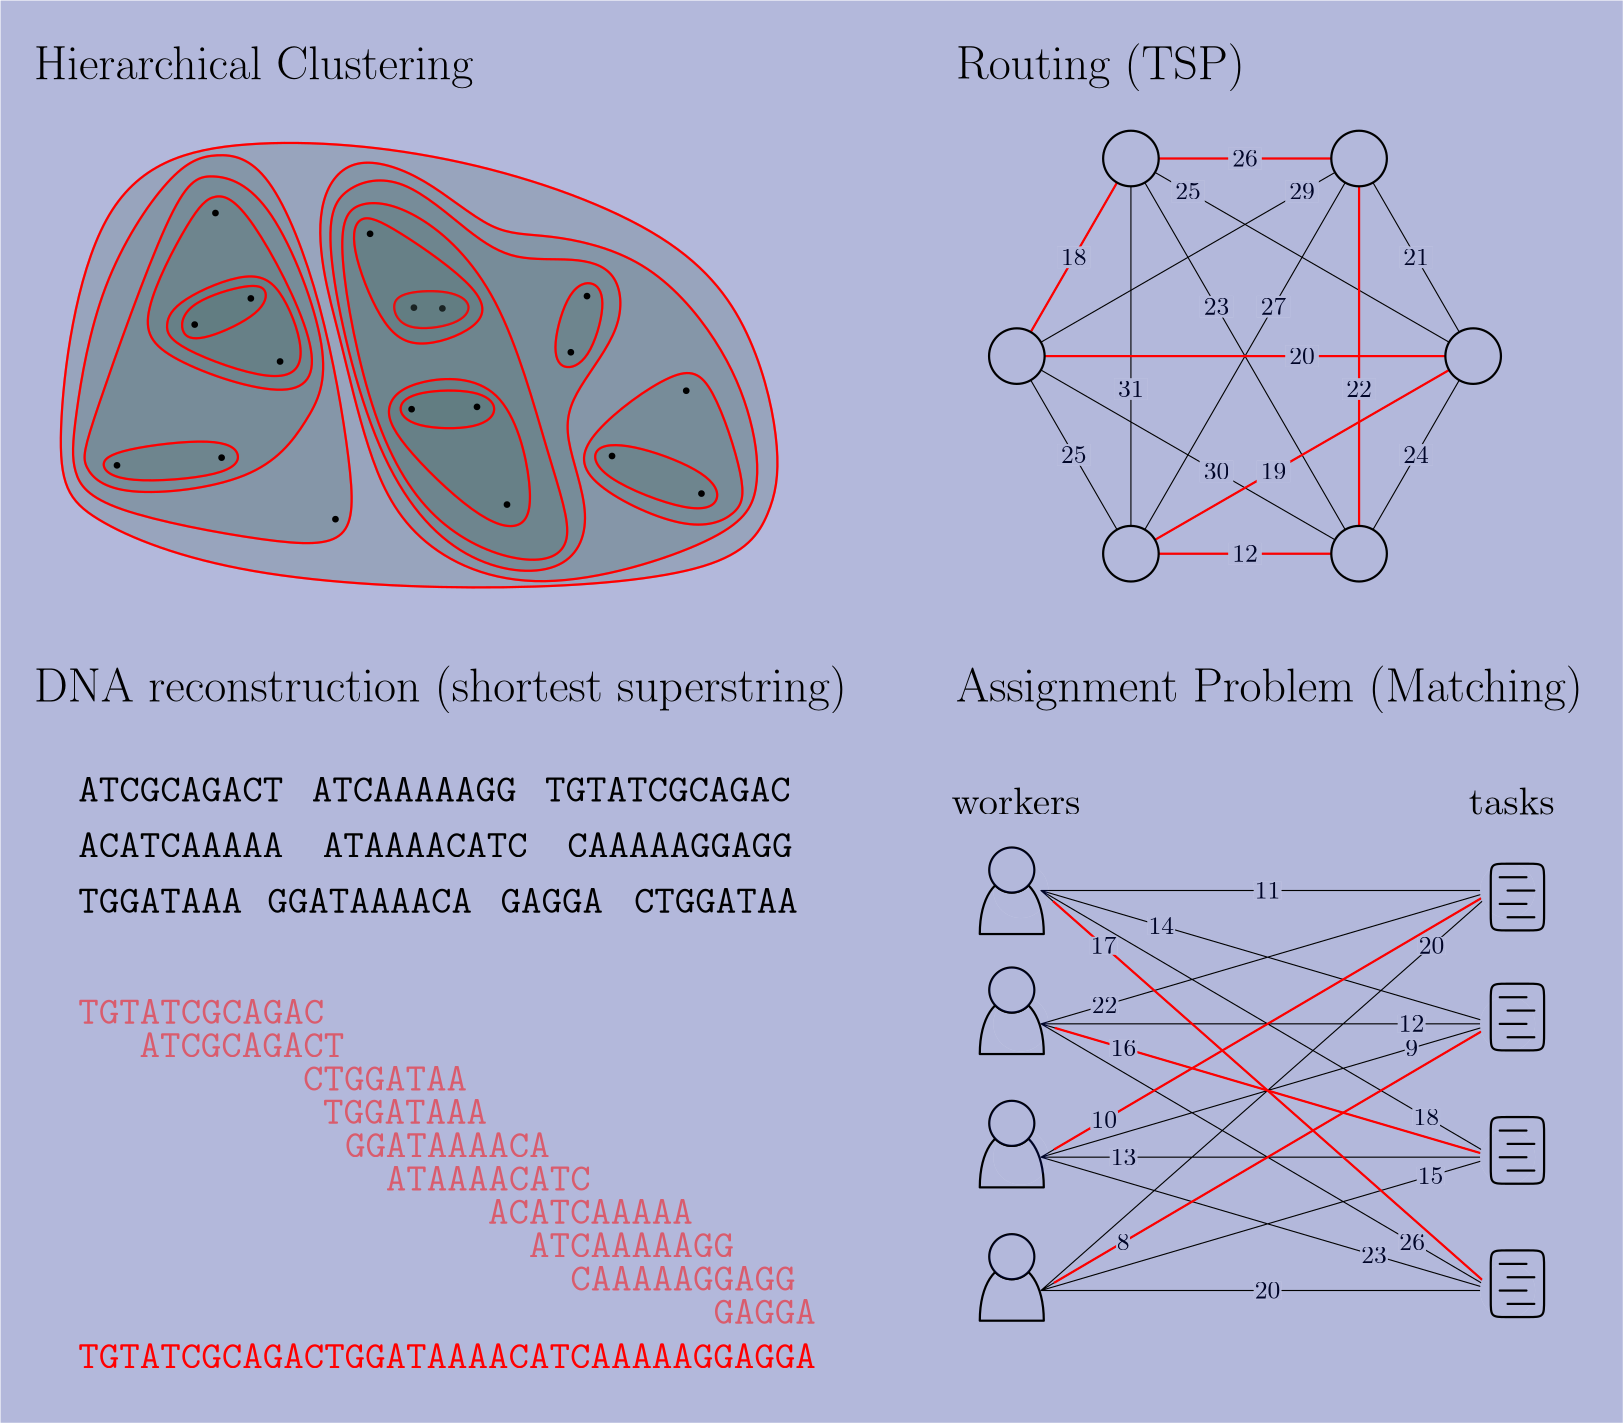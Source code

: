 <?xml version="1.0"?>
<!DOCTYPE ipe SYSTEM "ipe.dtd">
<ipe version="70212" creator="Ipe 7.2.13">
<info created="D:20200314175540" modified="D:20200403234347"/>
<ipestyle name="basic">
<symbol name="arrow/arc(spx)">
<path stroke="sym-stroke" fill="sym-stroke" pen="sym-pen">
0 0 m
-1 0.333 l
-1 -0.333 l
h
</path>
</symbol>
<symbol name="arrow/farc(spx)">
<path stroke="sym-stroke" fill="white" pen="sym-pen">
0 0 m
-1 0.333 l
-1 -0.333 l
h
</path>
</symbol>
<symbol name="arrow/ptarc(spx)">
<path stroke="sym-stroke" fill="sym-stroke" pen="sym-pen">
0 0 m
-1 0.333 l
-0.8 0 l
-1 -0.333 l
h
</path>
</symbol>
<symbol name="arrow/fptarc(spx)">
<path stroke="sym-stroke" fill="white" pen="sym-pen">
0 0 m
-1 0.333 l
-0.8 0 l
-1 -0.333 l
h
</path>
</symbol>
<symbol name="mark/circle(sx)" transformations="translations">
<path fill="sym-stroke">
0.6 0 0 0.6 0 0 e
0.4 0 0 0.4 0 0 e
</path>
</symbol>
<symbol name="mark/disk(sx)" transformations="translations">
<path fill="sym-stroke">
0.6 0 0 0.6 0 0 e
</path>
</symbol>
<symbol name="mark/fdisk(sfx)" transformations="translations">
<group>
<path fill="sym-fill">
0.5 0 0 0.5 0 0 e
</path>
<path fill="sym-stroke" fillrule="eofill">
0.6 0 0 0.6 0 0 e
0.4 0 0 0.4 0 0 e
</path>
</group>
</symbol>
<symbol name="mark/box(sx)" transformations="translations">
<path fill="sym-stroke" fillrule="eofill">
-0.6 -0.6 m
0.6 -0.6 l
0.6 0.6 l
-0.6 0.6 l
h
-0.4 -0.4 m
0.4 -0.4 l
0.4 0.4 l
-0.4 0.4 l
h
</path>
</symbol>
<symbol name="mark/square(sx)" transformations="translations">
<path fill="sym-stroke">
-0.6 -0.6 m
0.6 -0.6 l
0.6 0.6 l
-0.6 0.6 l
h
</path>
</symbol>
<symbol name="mark/fsquare(sfx)" transformations="translations">
<group>
<path fill="sym-fill">
-0.5 -0.5 m
0.5 -0.5 l
0.5 0.5 l
-0.5 0.5 l
h
</path>
<path fill="sym-stroke" fillrule="eofill">
-0.6 -0.6 m
0.6 -0.6 l
0.6 0.6 l
-0.6 0.6 l
h
-0.4 -0.4 m
0.4 -0.4 l
0.4 0.4 l
-0.4 0.4 l
h
</path>
</group>
</symbol>
<symbol name="mark/cross(sx)" transformations="translations">
<group>
<path fill="sym-stroke">
-0.43 -0.57 m
0.57 0.43 l
0.43 0.57 l
-0.57 -0.43 l
h
</path>
<path fill="sym-stroke">
-0.43 0.57 m
0.57 -0.43 l
0.43 -0.57 l
-0.57 0.43 l
h
</path>
</group>
</symbol>
<symbol name="arrow/fnormal(spx)">
<path stroke="sym-stroke" fill="white" pen="sym-pen">
0 0 m
-1 0.333 l
-1 -0.333 l
h
</path>
</symbol>
<symbol name="arrow/pointed(spx)">
<path stroke="sym-stroke" fill="sym-stroke" pen="sym-pen">
0 0 m
-1 0.333 l
-0.8 0 l
-1 -0.333 l
h
</path>
</symbol>
<symbol name="arrow/fpointed(spx)">
<path stroke="sym-stroke" fill="white" pen="sym-pen">
0 0 m
-1 0.333 l
-0.8 0 l
-1 -0.333 l
h
</path>
</symbol>
<symbol name="arrow/linear(spx)">
<path stroke="sym-stroke" pen="sym-pen">
-1 0.333 m
0 0 l
-1 -0.333 l
</path>
</symbol>
<symbol name="arrow/fdouble(spx)">
<path stroke="sym-stroke" fill="white" pen="sym-pen">
0 0 m
-1 0.333 l
-1 -0.333 l
h
-1 0 m
-2 0.333 l
-2 -0.333 l
h
</path>
</symbol>
<symbol name="arrow/double(spx)">
<path stroke="sym-stroke" fill="sym-stroke" pen="sym-pen">
0 0 m
-1 0.333 l
-1 -0.333 l
h
-1 0 m
-2 0.333 l
-2 -0.333 l
h
</path>
</symbol>
<pen name="heavier" value="0.8"/>
<pen name="fat" value="1.2"/>
<pen name="ultrafat" value="2"/>
<symbolsize name="large" value="5"/>
<symbolsize name="small" value="2"/>
<symbolsize name="tiny" value="1.1"/>
<arrowsize name="large" value="10"/>
<arrowsize name="small" value="5"/>
<arrowsize name="tiny" value="3"/>
<color name="red" value="1 0 0"/>
<color name="green" value="0 1 0"/>
<color name="blue" value="0 0 1"/>
<color name="yellow" value="1 1 0"/>
<color name="orange" value="1 0.647 0"/>
<color name="gold" value="1 0.843 0"/>
<color name="purple" value="0.627 0.125 0.941"/>
<color name="gray" value="0.745"/>
<color name="brown" value="0.647 0.165 0.165"/>
<color name="navy" value="0 0 0.502"/>
<color name="pink" value="1 0.753 0.796"/>
<color name="seagreen" value="0.18 0.545 0.341"/>
<color name="turquoise" value="0.251 0.878 0.816"/>
<color name="violet" value="0.933 0.51 0.933"/>
<color name="darkblue" value="0 0 0.545"/>
<color name="darkcyan" value="0 0.545 0.545"/>
<color name="darkgray" value="0.663"/>
<color name="darkgreen" value="0 0.392 0"/>
<color name="darkmagenta" value="0.545 0 0.545"/>
<color name="darkorange" value="1 0.549 0"/>
<color name="darkred" value="0.545 0 0"/>
<color name="lightblue" value="0.678 0.847 0.902"/>
<color name="lightcyan" value="0.878 1 1"/>
<color name="lightgray" value="0.827"/>
<color name="lightgreen" value="0.565 0.933 0.565"/>
<color name="lightyellow" value="1 1 0.878"/>
<dashstyle name="dashed" value="[4] 0"/>
<dashstyle name="dotted" value="[1 3] 0"/>
<dashstyle name="dash dotted" value="[4 2 1 2] 0"/>
<dashstyle name="dash dot dotted" value="[4 2 1 2 1 2] 0"/>
<textsize name="large" value="\large"/>
<textsize name="Large" value="\Large"/>
<textsize name="LARGE" value="\LARGE"/>
<textsize name="huge" value="\huge"/>
<textsize name="Huge" value="\Huge"/>
<textsize name="small" value="\small"/>
<textsize name="footnote" value="\footnotesize"/>
<textsize name="tiny" value="\tiny"/>
<textstyle name="center" begin="\begin{center}" end="\end{center}"/>
<textstyle name="itemize" begin="\begin{itemize}" end="\end{itemize}"/>
<textstyle name="item" begin="\begin{itemize}\item{}" end="\end{itemize}"/>
<gridsize name="4 pts" value="4"/>
<gridsize name="8 pts (~3 mm)" value="8"/>
<gridsize name="16 pts (~6 mm)" value="16"/>
<gridsize name="32 pts (~12 mm)" value="32"/>
<gridsize name="10 pts (~3.5 mm)" value="10"/>
<gridsize name="20 pts (~7 mm)" value="20"/>
<gridsize name="14 pts (~5 mm)" value="14"/>
<gridsize name="28 pts (~10 mm)" value="28"/>
<gridsize name="56 pts (~20 mm)" value="56"/>
<anglesize name="90 deg" value="90"/>
<anglesize name="60 deg" value="60"/>
<anglesize name="45 deg" value="45"/>
<anglesize name="30 deg" value="30"/>
<anglesize name="22.5 deg" value="22.5"/>
<opacity name="10%" value="0.1"/>
<opacity name="30%" value="0.3"/>
<opacity name="50%" value="0.5"/>
<opacity name="75%" value="0.75"/>
<tiling name="falling" angle="-60" step="4" width="1"/>
<tiling name="rising" angle="30" step="4" width="1"/>
</ipestyle>
<page>
<layer name="alpha"/>
<layer name="icons"/>
<layer name="tsp_label_bg"/>
<layer name="tsp_labels"/>
<layer name="m_edgs"/>
<layer name="m_labls"/>
<layer name="m_lb_hid_bot"/>
<layer name="bg"/>
<layer name="descriptions"/>
<layer name="m_hid_top"/>
<layer name="m_hid_bot"/>
<layer name="m_icns"/>
<layer name="tsp_label_hide_top"/>
<layer name="m_lbl_hid_top"/>
<view layers="alpha tsp_label_bg tsp_labels m_edgs m_labls m_lb_hid_bot bg m_hid_top m_hid_bot m_icns tsp_label_hide_top m_lbl_hid_top" active="m_hid_top"/>
<path layer="bg" fill="0.008 0.075 0.529" opacity="30%" stroke-opacity="opaque">
0 736 m
0 224 l
584 224 l
584 736 l
h
</path>
<path layer="m_hid_bot" matrix="1.2 0 0 1.2 64.7634 -275.585" fill="white">
8.26666 0 0 8.26666 252.118 576 e
</path>
<path matrix="1.2 0 0 1.2 64.7634 -323.585" fill="white">
8.26666 0 0 8.26666 252.118 576 e
</path>
<path matrix="1.2 0 0 1.2 64.7634 -371.585" fill="white">
8.26666 0 0 8.26666 252.118 576 e
</path>
<path layer="m_edgs" matrix="1.2 0 0 1.2 -67.063 -64.3852" stroke="black">
368 400 m
504 400 l
368 360 l
504 360 l
368 320 l
504 320 l
368 280 l
504 280 l
368 320 l
504 400 l
368 280 l
504 360 l
368 400 l
504 320 l
368 360 l
504 280 l
368 400 l
</path>
<text layer="descriptions" matrix="1 0 0 1 136 -32" transformations="translations" pos="80 784" stroke="black" type="label" width="183.829" height="17.215" depth="4.82" valign="baseline" size="Huge">Greedy algorithms</text>
<text layer="alpha" matrix="1 0 0 1 -68 24" transformations="translations" pos="80 688" stroke="black" type="label" width="158.291" height="11.954" depth="3.35" valign="center" size="LARGE">Hierarchical Clustering</text>
<text matrix="1 0 0 1 56 24" transformations="translations" pos="288 688" stroke="black" type="label" width="103.981" height="12.896" depth="4.29" valign="center" size="LARGE">Routing (TSP)</text>
<text matrix="1 0 0 1 -104 -200" transformations="translations" pos="448 688" stroke="black" type="label" width="225.754" height="12.896" depth="4.29" valign="center" size="LARGE">Assignment Problem (Matching)</text>
<text matrix="1 0 0 1 -84 -24" transformations="translations" pos="96 512" stroke="black" type="label" width="292.886" height="12.896" depth="4.29" valign="center" size="LARGE">DNA reconstruction (shortest superstring)</text>
<text layer="descriptions" matrix="1 0 0 1 -36 32" transformations="translations" pos="48 656" stroke="black" type="label" width="206.771" height="9.962" depth="2.79" valign="center" size="Large">$\bullet$~Merge the two \textbf{closest} clusters
</text>
<text matrix="1 0 0 1 88 32" transformations="translations" pos="256 656" stroke="black" type="label" width="151.318" height="9.962" depth="2.79" valign="center" size="Large">$\bullet$~Use the \textbf{shortest} edge</text>
<text matrix="1 0 0 1 -104 -216" transformations="translations" pos="448 656" stroke="black" type="label" width="168.942" height="9.962" depth="2.79" valign="center" size="Large">$\bullet$~Match the \textbf{cheapest} pair</text>
<text matrix="1 0 0 1 -68 -40" transformations="translations" pos="80 480" stroke="black" type="label" width="288.114" height="9.962" depth="2.79" valign="center" size="Large">$\bullet$~Combine the two \textbf{most-overlapping} strings</text>
<path layer="alpha" matrix="0.72 0 0 0.72 18.8795 505.317" stroke="red" fill="0.341 0.459 0.459" pen="heavier" opacity="30%">
-1.38633 86.8764
11.98 62.0002
89.9503 31.1834
230.668 24.1289
340.198 34.5249
359.505 63.4853
364.811 92.5241
352.461 151.674
316.064 203.832
205.315 244.576
90.2159 253.859
17.8149 230.839 u
</path>
<path matrix="0.72 0 0 0.72 18.8795 505.317" stroke="red" fill="0.341 0.459 0.459" pen="heavier" opacity="30%">
150.099 83.1635
150.47 47.8913
113.341 48.2626
21.5084 65.7521
9.08239 84.3911
9.96999 106.285
22.1001 179.953
59.876 237.619
81.0394 245.045
107.772 240.218
135.247 170.787 u
</path>
<path matrix="0.72 0 0 0.72 18.8795 505.317" stroke="red" fill="0.341 0.459 0.459" pen="heavier" opacity="30%">
13.9218 87.7111
30.4603 70.7881
103.922 79.2496
127.672 110.176
142.009 139.307
108.922 225.788
77.3835 235.404
61.2295 227.327
16 100 u
</path>
<path matrix="0.72 0 0 0.72 18.8795 505.317" stroke="red" fill="0.341 0.459 0.459" pen="heavier" opacity="30%">
80.46 225.019
69.691 214.635
41.9987 161.173
52.3835 141.558
124.691 117.327
136 144
96.614 219.25 u
</path>
<path matrix="0.36 0 0 0.36 17.8664 513.091" stroke="red" fill="0.341 0.459 0.459" pen="heavier" opacity="30%">
121.427 273.059
229.119 233.828
259.888 256.905
233.734 329.982
202.965 352.29
125.273 319.213
113.734 294.598 u
</path>
<path matrix="0.36 0 0 0.36 17.8664 513.091" stroke="red" fill="0.341 0.459 0.459" pen="heavier" opacity="30%">
132.196 315.367
129.119 282.29
153.734 278.444
213.734 306.905
219.119 333.059
196.042 336.136 u
</path>
<path matrix="0.72 0 0 0.72 18.8795 506.653" stroke="red" fill="0.341 0.459 0.459" pen="heavier" opacity="30%">
33.1526 76.5576
88.537 80.7881
95.46 91.9421
83.537 100.404
31.2295 94.2496
21.9987 86.5576 u
</path>
<path matrix="0.72 0 0 0.72 18.8795 505.317" stroke="red" fill="0.341 0.459 0.459" pen="heavier" opacity="30%">
149.228 244.427
132.305 222.12
133.843 186.735
143.843 151.351
156.4 96.0706
176.831 49.0051
239.579 20.0447
340.381 51.3504
354.307 74.2527
350.594 110.268
334.228 150.197
296.92 193.274
244.612 204.427
220.766 202.504
185.766 233.274 u
</path>
<path matrix="0.36 0 0 0.36 17.8664 513.091" stroke="red" fill="0.341 0.459 0.459" pen="heavier" opacity="30%">
292.038 434.953
268.961 388.799
323.576 151.107
413.576 51.1066
517.423 41.8758
545.115 101.876
510.5 186.491
524.346 229.568
575.115 292.645
568.961 351.107
523.576 362.645
464.346 358.03
421.269 384.184
351.269 447.26 u
</path>
<path matrix="0.36 0 0 0.36 17.8664 513.091" stroke="red" fill="0.341 0.459 0.459" pen="heavier" opacity="30%">
303.734 422.29
282.965 386.136
320.658 189.982
385.273 88.4439
478.35 51.5208
529.888 69.9823
499.888 155.367
451.427 333.828
365.273 413.059 u
</path>
<path matrix="0.72 0 0 0.72 18.8795 505.317" stroke="red" fill="0.341 0.459 0.459" pen="heavier" opacity="30%">
180.076 131.558
164.95 118.807
170.845 101.173
212.475 60.515
235.495 54.2032
241.435 72.7675
226.999 133.096 u
</path>
<path matrix="0.36 0 0 0.36 18.1338 513.893" stroke="red" fill="0.341 0.459 0.459" pen="heavier" opacity="30%">
343.734 210.752
359.888 189.213
430.658 187.675
449.888 209.213
429.119 228.444
363.734 226.905 u
</path>
<path matrix="0.36 0 0 0.36 17.8664 513.091" stroke="red" fill="0.341 0.459 0.459" pen="heavier" opacity="30%">
308.35 407.675
298.35 376.905
329.888 295.367
363.734 267.675
432.196 291.521
439.119 326.136
339.888 395.367 u
</path>
<path matrix="0.72 0 0 0.72 18.0775 504.782" stroke="red" fill="0.341 0.459 0.459" pen="heavier" opacity="30%">
255.46 135.404
269.307 140.404
278.153 170.404
272.384 181.942
258.922 178.096
250.076 146.942 u
</path>
<path matrix="0.36 0 0 0.36 17.8664 513.091" stroke="red" fill="0.341 0.459 0.459" pen="heavier" opacity="30%">
532.689 184.657
526.18 139.095
640.381 84.6569
689.494 105.367
697.186 133.178
661.683 242.053
630.322 256.255 u
</path>
<path matrix="0.72 0 0 0.72 14.8696 497.832" stroke="red" fill="0.341 0.459 0.459" pen="heavier" opacity="30%">
274.48 109.525
276.384 92.7881
327.153 73.1731
340.614 80.4806
334.46 94.3266
297.871 108.782 u
</path>
<use matrix="0.36 0 0 0.36 17.1475 513.644" name="mark/disk(sx)" pos="167.272 405.178" size="small" stroke="black"/>
<use matrix="0.36 0 0 0.36 17.1475 513.644" name="mark/disk(sx)" pos="146.503 293.64" size="small" stroke="black"/>
<use matrix="0.36 0 0 0.36 17.1475 513.644" name="mark/disk(sx)" pos="363.426 209.024" size="small" stroke="black"/>
<use matrix="0.36 0 0 0.36 17.1475 513.644" name="mark/disk(sx)" pos="202.657 319.793" size="small" stroke="black"/>
<use matrix="0.36 0 0 0.36 17.1475 513.644" name="mark/disk(sx)" pos="538.811 322.101" size="small" stroke="black"/>
<use matrix="0.36 0 0 0.36 17.1475 513.644" name="mark/disk(sx)" pos="638.042 227.486" size="small" stroke="black"/>
<use matrix="0.36 0 0 0.36 18.9582 515.066" name="mark/disk(sx)" pos="558.811 158.255" size="small" stroke="black"/>
<use matrix="0.36 0 0 0.36 17.1475 513.644" name="mark/disk(sx)" pos="458.811 113.64" size="small" stroke="black"/>
<use matrix="0.36 0 0 0.36 17.1475 513.644" name="mark/disk(sx)" pos="287.272 99.0242" size="small" stroke="black"/>
<use matrix="0.36 0 0 0.36 17.1475 513.644" name="mark/disk(sx)" pos="173.426 160.563" size="small" stroke="black"/>
<use matrix="0.36 0 0 0.36 17.1475 513.644" name="mark/disk(sx)" pos="68.8109 152.87" size="small" stroke="black"/>
<use matrix="0.36 0 0 0.36 17.1475 513.644" name="mark/disk(sx)" pos="231.888 256.717" size="small" stroke="black"/>
<use matrix="0.36 0 0 0.36 17.1475 513.644" name="mark/disk(sx)" pos="321.888 384.409" size="small" stroke="black"/>
<use matrix="0.36 0 0 0.36 17.1475 513.644" name="mark/disk(sx)" pos="522.657 265.947" size="small" stroke="black"/>
<use matrix="0.36 0 0 0.36 17.1475 513.644" name="mark/disk(sx)" pos="428.811 211.332" size="small" stroke="black"/>
<use matrix="0.36 0 0 0.36 15.7089 514.001" name="mark/disk(sx)" pos="657.272 123.64" size="small" stroke="black"/>
<path matrix="0.72 0 0 0.72 18.8795 505.317" stroke="red" pen="heavier">
-1.38633 86.8764
11.98 62.0002
89.9503 31.1834
230.668 24.1289
340.198 34.5249
359.505 63.4853
364.811 92.5241
352.461 151.674
316.064 203.832
205.315 244.576
90.2159 253.859
17.8149 230.839 u
</path>
<path matrix="0.72 0 0 0.72 18.8795 505.317" stroke="red" pen="heavier">
150.099 83.1635
150.47 47.8913
113.341 48.2626
21.5084 65.7521
9.08239 84.3911
9.96999 106.285
22.1001 179.953
59.876 237.619
81.0394 245.045
107.772 240.218
135.247 170.787 u
</path>
<path matrix="0.72 0 0 0.72 18.8795 505.317" stroke="red" pen="heavier">
13.9218 87.7111
30.4603 70.7881
103.922 79.2496
127.672 110.176
142.009 139.307
108.922 225.788
77.3835 235.404
61.2295 227.327
16 100 u
</path>
<path matrix="0.72 0 0 0.72 18.8795 505.317" stroke="red" pen="heavier">
80.46 225.019
69.691 214.635
41.9987 161.173
52.3835 141.558
124.691 117.327
136 144
96.614 219.25 u
</path>
<path matrix="0.36 0 0 0.36 17.8664 513.091" stroke="red" pen="heavier">
121.427 273.059
229.119 233.828
259.888 256.905
233.734 329.982
202.965 352.29
125.273 319.213
113.734 294.598 u
</path>
<path matrix="0.36 0 0 0.36 17.8664 513.091" stroke="red" pen="heavier">
132.196 315.367
129.119 282.29
153.734 278.444
213.734 306.905
219.119 333.059
196.042 336.136 u
</path>
<path matrix="0.72 0 0 0.72 18.8795 506.653" stroke="red" pen="heavier">
33.1526 76.5576
88.537 80.7881
95.46 91.9421
83.537 100.404
31.2295 94.2496
21.9987 86.5576 u
</path>
<path matrix="0.72 0 0 0.72 18.8795 505.317" stroke="red" pen="heavier">
149.228 244.427
132.305 222.12
133.843 186.735
143.843 151.351
156.4 96.0706
176.831 49.0051
239.579 20.0447
340.381 51.3504
354.307 74.2527
350.594 110.268
334.228 150.197
296.92 193.274
244.612 204.427
220.766 202.504
185.766 233.274 u
</path>
<path matrix="0.36 0 0 0.36 17.8664 513.091" stroke="red" pen="heavier">
292.038 434.953
268.961 388.799
323.576 151.107
413.576 51.1066
517.423 41.8758
545.115 101.876
510.5 186.491
524.346 229.568
575.115 292.645
568.961 351.107
523.576 362.645
464.346 358.03
421.269 384.184
351.269 447.26 u
</path>
<path matrix="0.36 0 0 0.36 17.8664 513.091" stroke="red" pen="heavier">
303.734 422.29
282.965 386.136
320.658 189.982
385.273 88.4439
478.35 51.5208
529.888 69.9823
499.888 155.367
451.427 333.828
365.273 413.059 u
</path>
<path matrix="0.72 0 0 0.72 18.8795 505.317" stroke="red" pen="heavier">
180.076 131.558
164.95 118.807
170.845 101.173
212.475 60.515
235.495 54.2032
241.435 72.7675
226.999 133.096 u
</path>
<path matrix="0.36 0 0 0.36 18.1338 513.893" stroke="red" pen="heavier">
343.734 210.752
359.888 189.213
430.658 187.675
449.888 209.213
429.119 228.444
363.734 226.905 u
</path>
<path matrix="0.36 0 0 0.36 17.8664 513.091" stroke="red" pen="heavier">
308.35 407.675
298.35 376.905
329.888 295.367
363.734 267.675
432.196 291.521
439.119 326.136
339.888 395.367 u
</path>
<path matrix="0.72 0 0 0.72 18.0775 504.782" stroke="red" pen="heavier">
255.46 135.404
269.307 140.404
278.153 170.404
272.384 181.942
258.922 178.096
250.076 146.942 u
</path>
<path matrix="0.36 0 0 0.36 17.8664 513.091" stroke="red" pen="heavier">
532.689 184.657
526.18 139.095
640.381 84.6569
689.494 105.367
697.186 133.178
661.683 242.053
630.322 256.255 u
</path>
<path matrix="0.72 0 0 0.72 14.8696 497.832" stroke="red" pen="heavier">
274.48 109.525
276.384 92.7881
327.153 73.1731
340.614 80.4806
334.46 94.3266
297.871 108.782 u
</path>
<use matrix="0.36 0 0 0.36 17.1475 513.644" name="mark/disk(sx)" pos="365.734 310.563" size="small" stroke="black"/>
<use matrix="0.36 0 0 0.36 17.1475 513.644" name="mark/disk(sx)" pos="394.196 309.793" size="small" stroke="black"/>
<path matrix="0.36 0 0 0.36 16.7971 513.091" stroke="red" pen="heavier">
342.669 315.249
355.746 287.556
412.669 294.479
427.285 315.249
404.208 329.864
355.746 328.326 u
</path>
<path matrix="0.36 0 0 0.36 16.7971 513.091" stroke="red" fill="0.341 0.459 0.459" pen="heavier" opacity="30%">
342.669 315.249
355.746 287.556
412.669 294.479
427.285 315.249
404.208 329.864
355.746 328.326 u
</path>
<path matrix="1.21 0 0 1.21 60.8 -88.96" stroke="black">
387.882 576 m
353.941 634.788 l
286.059 634.788 l
252.118 576 l
286.059 517.212 l
353.941 517.212 l
h
</path>
<path matrix="1.21 0 0 1.21 60.8 -88.96" stroke="black">
286.059 517.212 m
286.059 634.788 l
353.941 517.212 l
353.941 634.788 l
286.059 517.212 l
387.882 576 l
252.118 576 l
353.941 517.212 l
</path>
<path matrix="1.21 0 0 1.21 60.8 -88.96" stroke="black">
252.118 576 m
353.941 634.788 l
</path>
<path matrix="1.21 0 0 1.21 60.8 -88.96" stroke="black">
286.059 634.788 m
387.882 576 l
</path>
<path matrix="1.21 0 0 1.21 60.8 -88.96" stroke="red" fill="white" pen="heavier">
294.326 517.212 m
345.674 517.212 l
</path>
<path matrix="1.21 0 0 1.21 60.8 -88.96" stroke="red" fill="white" pen="heavier">
256.251 583.159 m
281.926 627.629 l
</path>
<path matrix="1.21 0 0 1.21 60.8 -88.96" stroke="red" fill="white" pen="heavier">
293.218 521.346 m
380.723 571.867 l
</path>
<path matrix="1.21 0 0 1.21 60.8 -88.96" stroke="red" fill="white" pen="heavier">
379.616 576 m
260.384 576 l
</path>
<path matrix="1.21 0 0 1.21 60.8 -88.96" stroke="red" fill="white" pen="heavier">
353.941 525.479 m
353.941 626.521 l
</path>
<path matrix="1.21 0 0 1.21 60.8 -88.96" stroke="red" fill="white" pen="heavier">
345.674 634.788 m
294.326 634.788 l
</path>
<path layer="tsp_label_bg" matrix="1.21 0 0 1.21 60.8 -88.96" fill="white">
264.107 608.604 m
264.107 602.184 l
274.07 602.184 l
274.07 608.604 l
h
</path>
<path matrix="1.21 0 0 1.21 60.8 -88.96" fill="white">
298.048 628.2 m
298.048 621.78 l
308.011 621.78 l
308.011 628.2 l
h
</path>
<path matrix="1.21 0 0 1.21 60.8 -88.96" fill="white">
315.019 637.998 m
315.019 631.578 l
324.981 631.578 l
324.981 637.998 l
h
</path>
<path matrix="1.21 0 0 1.21 60.8 -88.96" fill="white">
331.989 628.2 m
331.989 621.78 l
341.952 621.78 l
341.952 628.2 l
h
</path>
<path matrix="1.21 0 0 1.21 60.8 -88.96" fill="white">
365.93 608.604 m
365.93 602.184 l
375.893 602.184 l
375.893 608.604 l
h
</path>
<path matrix="1.21 0 0 1.21 60.8 -88.96" fill="white">
323.504 593.907 m
323.504 587.487 l
333.467 587.487 l
333.467 593.907 l
h
</path>
<path matrix="1.21 0 0 1.21 60.8 -88.96" fill="white">
306.533 593.907 m
306.533 587.487 l
316.496 587.487 l
316.496 593.907 l
h
</path>
<path matrix="1.21 0 0 1.21 60.8 -88.96" fill="white">
331.989 579.21 m
331.989 572.79 l
341.952 572.79 l
341.952 579.21 l
h
</path>
<path matrix="1.21 0 0 1.21 60.8 -88.96" fill="white">
348.96 569.412 m
348.96 562.992 l
358.923 562.992 l
358.923 569.412 l
h
</path>
<path matrix="1.21 0 0 1.21 60.8 -88.96" fill="white">
365.93 549.816 m
365.93 543.396 l
375.893 543.396 l
375.893 549.816 l
h
</path>
<path matrix="1.21 0 0 1.21 60.8 -88.96" fill="white">
323.504 544.917 m
323.504 538.497 l
333.467 538.497 l
333.467 544.917 l
h
</path>
<path matrix="1.21 0 0 1.21 60.8 -88.96" fill="white">
315.018 520.422 m
315.018 514.002 l
324.981 514.002 l
324.981 520.422 l
h
</path>
<path matrix="1.21 0 0 1.21 60.8 -88.96" fill="white">
306.533 544.917 m
306.533 538.497 l
316.496 538.497 l
316.496 544.917 l
h
</path>
<path matrix="1.21 0 0 1.21 60.8 -88.96" fill="white">
281.077 569.412 m
281.077 562.992 l
291.04 562.992 l
291.04 569.412 l
h
</path>
<path matrix="1.21 0 0 1.21 60.8 -88.96" fill="white">
264.107 549.816 m
264.107 543.396 l
274.07 543.396 l
274.07 549.816 l
h
</path>
<text layer="tsp_labels" matrix="1.21 0 0 1.21 60.8 -88.96" transformations="translations" pos="320 634.788" stroke="black" type="label" width="9.215" height="5.778" depth="0" halign="center" valign="center" size="small" style="math">26</text>
<text matrix="1.21 0 0 1.21 60.8 -88.96" transformations="translations" pos="370.912 605.394" stroke="black" type="label" width="9.215" height="5.778" depth="0" halign="center" valign="center" size="small" style="math">21</text>
<text matrix="1.21 0 0 1.21 60.8 -88.96" transformations="translations" pos="370.912 546.606" stroke="black" type="label" width="9.215" height="5.778" depth="0" halign="center" valign="center" size="small" style="math">24</text>
<text matrix="1.21 0 0 1.21 60.8 -88.96" transformations="translations" pos="320 517.212" stroke="black" type="label" width="9.215" height="5.778" depth="0" halign="center" valign="center" size="small" style="math">12</text>
<text matrix="1.21 0 0 1.21 60.8 -88.96" transformations="translations" pos="269.088 546.606" stroke="black" type="label" width="9.215" height="5.778" depth="0" halign="center" valign="center" size="small" style="math">25</text>
<text matrix="1.21 0 0 1.21 60.8 -88.96" transformations="translations" pos="303.029 624.99" stroke="black" type="label" width="9.215" height="5.778" depth="0" halign="center" valign="center" size="small" style="math">25</text>
<text matrix="1.21 0 0 1.21 60.8 -88.96" transformations="translations" pos="336.971 624.99" stroke="black" type="label" width="9.215" height="5.778" depth="0" halign="center" valign="center" size="small" style="math">29</text>
<text matrix="1.21 0 0 1.21 60.8 -88.96" transformations="translations" pos="353.941 566.202" stroke="black" type="label" width="9.215" height="5.778" depth="0" halign="center" valign="center" size="small" style="math">22</text>
<text matrix="1.21 0 0 1.21 60.8 -88.96" transformations="translations" pos="328.485 541.707" stroke="black" type="label" width="9.215" height="5.778" depth="0" halign="center" valign="center" size="small" style="math">19</text>
<text matrix="1.21 0 0 1.21 60.8 -88.96" transformations="translations" pos="311.515 541.707" stroke="black" type="label" width="9.215" height="5.778" depth="0" halign="center" valign="center" size="small" style="math">30</text>
<text matrix="1.21 0 0 1.21 60.8 -88.96" transformations="translations" pos="286.059 566.202" stroke="black" type="label" width="9.215" height="5.778" depth="0" halign="center" valign="center" size="small" style="math">31</text>
<text matrix="1.21 0 0 1.21 60.8 -88.96" transformations="translations" pos="336.971 576" stroke="black" type="label" width="9.215" height="5.778" depth="0" halign="center" valign="center" size="small" style="math">20</text>
<text matrix="1.21 0 0 1.21 60.8 -88.96" transformations="translations" pos="328.485 590.697" stroke="black" type="label" width="9.215" height="5.778" depth="0" halign="center" valign="center" size="small" style="math">27</text>
<text matrix="1.21 0 0 1.21 60.8 -88.96" transformations="translations" pos="311.515 590.697" stroke="black" type="label" width="9.215" height="5.778" depth="0" halign="center" valign="center" size="small" style="math">23</text>
<text matrix="1.21 0 0 1.21 60.8 -88.96" transformations="translations" pos="269.088 605.394" stroke="black" type="label" width="9.215" height="5.778" depth="0" halign="center" valign="center" size="small">18</text>
<text layer="alpha" matrix="1 0 0 1 32 272" transformations="translations" pos="80 180" stroke="magenta3" type="label" width="73.823" height="8.767" depth="0" valign="center" size="Large">\verb&apos;ATCAAAAAGG&apos;</text>
<text matrix="1 0 0 1 8 324" transformations="translations" pos="188 128" stroke="magenta3" type="label" width="88.588" height="8.767" depth="0" valign="center" size="Large">\verb&apos;TGTATCGCAGAC&apos;</text>
<text matrix="1 0 0 1 92 308" transformations="translations" pos="88 104" stroke="magenta3" type="label" width="36.912" height="8.767" depth="0" valign="center" size="Large">\verb&apos;GAGGA&apos;</text>
<text matrix="1 0 0 1 64 340" transformations="translations" pos="32 72" stroke="magenta3" type="label" width="73.823" height="8.767" depth="0" valign="center" size="Large">\verb&apos;GGATAAAACA&apos;</text>
<text matrix="1 0 0 1 92 288" transformations="translations" pos="112 144" stroke="magenta3" type="label" width="81.205" height="8.767" depth="0" valign="center" size="Large">\verb&apos;CAAAAAGGAGG&apos;</text>
<text matrix="1 0 0 1 -232 276" transformations="translations" pos="260 156" stroke="magenta3" type="label" width="73.823" height="8.767" depth="0" valign="center" size="Large">\verb&apos;ACATCAAAAA&apos;</text>
<text matrix="1 0 0 1 -256 308" transformations="translations" pos="284 104" stroke="magenta3" type="label" width="59.058" height="8.767" depth="0" valign="center" size="Large">\verb&apos;TGGATAAA&apos;</text>
<text matrix="1 0 0 1 -80 328" transformations="translations" pos="196 104" stroke="magenta3" type="label" width="73.823" height="8.767" depth="0" valign="center" size="Large">\verb&apos;ATAAAACATC&apos;</text>
<text matrix="1 0 0 1 16 344" transformations="translations" pos="12 108" stroke="magenta3" type="label" width="73.823" height="8.767" depth="0" valign="center" size="Large">\verb&apos;ATCGCAGACT&apos;</text>
<text matrix="1 0 0 1 16 368" transformations="translations" pos="212 44" stroke="magenta3" type="label" width="59.058" height="8.767" depth="0" valign="center" size="Large">\verb&apos;CTGGATAA&apos;</text>
<text matrix="1 0 0 1 37.9891 252" transformations="translations" pos="12 108" stroke="red" type="label" width="73.823" height="8.767" depth="0" valign="center" size="Large" opacity="50%">\verb&apos;ATCGCAGACT&apos;</text>
<text matrix="1 0 0 1 -160 244" transformations="translations" pos="188 128" stroke="red" type="label" width="88.588" height="8.767" depth="0" valign="center" size="Large" opacity="50%">\verb&apos;TGTATCGCAGAC&apos;</text>
<text matrix="1 0 0 1 110.273 108" transformations="translations" pos="80 180" stroke="red" type="label" width="73.823" height="8.767" depth="0" valign="center" size="Large" opacity="50%">\verb&apos;ATCAAAAAGG&apos;</text>
<text matrix="1 0 0 1 93.0808 132" transformations="translations" pos="112 144" stroke="red" type="label" width="81.205" height="8.767" depth="0" valign="center" size="Large" opacity="50%">\verb&apos;CAAAAAGGAGG&apos;</text>
<text matrix="1 0 0 1 -84.5377 144" transformations="translations" pos="260 156" stroke="red" type="label" width="73.823" height="8.767" depth="0" valign="center" size="Large" opacity="50%">\verb&apos;ACATCAAAAA&apos;</text>
<text matrix="1 0 0 1 -167.886 232" transformations="translations" pos="284 104" stroke="red" type="label" width="59.058" height="8.767" depth="0" valign="center" size="Large" opacity="50%">\verb&apos;TGGATAAA&apos;</text>
<text matrix="1 0 0 1 -103.104 304" transformations="translations" pos="212 44" stroke="red" type="label" width="59.058" height="8.767" depth="0" valign="center" size="Large" opacity="50%">\verb&apos;CTGGATAA&apos;</text>
<text matrix="1 0 0 1 168.625 160" transformations="translations" pos="88 104" stroke="red" type="label" width="36.912" height="8.767" depth="0" valign="center" size="Large" opacity="50%">\verb&apos;GAGGA&apos;</text>
<text matrix="1 0 0 1 91.9666 252" transformations="translations" pos="32 72" stroke="red" type="label" width="73.823" height="8.767" depth="0" valign="center" size="Large" opacity="50%">\verb&apos;GGATAAAACA&apos;</text>
<text matrix="1 0 0 1 -57.2851 208" transformations="translations" pos="196 104" stroke="red" type="label" width="73.823" height="8.767" depth="0" valign="center" size="Large" opacity="50%">\verb&apos;ATAAAACATC&apos;</text>
<text matrix="1 0 0 1 28 16" transformations="translations" pos="0 232" stroke="red" type="label" width="265.763" height="8.767" depth="0" valign="center" size="Large">\verb&apos;TGTATCGCAGACTGGATAAAACATCAAAAAGGAGGA&apos;</text>
<path layer="icons" matrix="1 0 0 1 -23.4494 -73.8267" stroke="black" pen="heavier">
352 224 m
376 224 l
376 252
352 252
352 224 c
h
</path>
<path matrix="1 0 0 1 -23.4494 -73.8267" fill="white">
8.4501 0 0 8.4501 364 248 e
</path>
<path matrix="1 0 0 1 -23.4494 -73.8267" stroke="black" pen="heavier">
370.21 242.269 m
8.4501 0 0 -8.4501 364 248 357.79 242.269 a
</path>
<path matrix="0.95 0 0 0.95 -5.2494 -61.4267" stroke="black" pen="heavier">
7.41948 0 0 7.41948 364 248 e
</path>
<use matrix="1 0 0 1 -23.4494 -73.8267" name="mark/disk(sx)" pos="357.79 242.269" size="0.66" stroke="black"/>
<use matrix="1 0 0 1 -23.4494 -73.8267" name="mark/disk(sx)" pos="370.21 242.269" size="0.66" stroke="black"/>
<path layer="m_hid_top" matrix="1.2 0 0 1.2 64.7634 -323.585" fill="0.008 0.075 0.529" opacity="30%" stroke-opacity="opaque">
8.26666 0 0 8.26666 252.118 576 e
</path>
<path matrix="1.2 0 0 1.2 64.7634 -275.585" fill="0.008 0.075 0.529" opacity="30%" stroke-opacity="opaque">
8.26666 0 0 8.26666 252.118 576 e
</path>
<text layer="m_icns" matrix="1 0 0 1 25.568 20" transformations="translations" pos="340 428" stroke="black" type="label" width="46.512" height="9.963" depth="0" halign="center" valign="center" size="Large">workers</text>
<text matrix="1 0 0 1 204 20" transformations="translations" pos="340 428" stroke="black" type="label" width="30.982" height="9.963" depth="0" halign="center" valign="center" size="Large">tasks</text>
<path layer="icons" matrix="1 0 0 1 -152 -216" stroke="black" pen="heavier">
532 380
528 380
528 384
528 400
528 404
532 404
540 404
544 404
544 400
544 384
544 380
540 380 u
</path>
<path matrix="1 0 0 1 -153.298 -214.75" stroke="black" pen="heavier">
532 396 m
540 396 l
</path>
<path matrix="1 0 0 1 -150.942 -218.75" stroke="black" pen="heavier">
532 396 m
540 396 l
</path>
<path matrix="1 0 0 1 -153.298 -222.75" stroke="black" pen="heavier">
532 396 m
540 396 l
</path>
<path matrix="1 0 0 1 -150.942 -226.75" stroke="black" pen="heavier">
532 396 m
540 396 l
</path>
<path layer="alpha" matrix="1 0 0 1 0 56" stroke="red" fill="white" pen="heavier">
379.26 218.393 m
533.014 308.837 l
</path>
<path matrix="1 0 0 1 0 56" stroke="red" fill="white" pen="heavier">
379.26 266.393 m
533.014 356.837 l
</path>
<path matrix="1 0 0 1 0 56" stroke="red" fill="white" pen="heavier">
533.389 219.451 m
378.885 355.778 l
</path>
<path layer="m_lb_hid_bot" matrix="1 0 0 1 0 56" fill="white">
451.156 362.825 m
451.156 356.405 l
461.119 356.405 l
461.119 362.825 l
h
</path>
<path matrix="1 0 0 1 0 56" fill="white">
412.861 350.088 m
412.861 343.668 l
422.824 343.668 l
422.824 350.088 l
h
</path>
<path matrix="1 0 0 1 0 56" fill="white">
392.139 342.929 m
392.139 336.509 l
402.102 336.509 l
402.102 342.929 l
h
</path>
<path matrix="1 0 0 1 0 56" fill="white">
392.461 321.562 m
392.461 315.142 l
402.424 315.142 l
402.424 321.562 l
h
</path>
<path matrix="1 0 0 1 0 56" fill="white">
392.317 280.214 m
392.317 273.794 l
402.28 273.794 l
402.28 280.214 l
h
</path>
<path matrix="1 0 0 1 0 56" fill="white">
399.316 266.825 m
399.316 260.405 l
409.279 260.405 l
409.279 266.825 l
h
</path>
<path matrix="1 0 0 1 0 56" fill="white">
401.608 236.214 m
401.608 229.794 l
406.589 229.794 l
406.589 236.214 l
h
</path>
<path matrix="1 0 0 1 0 56" fill="white">
451.156 218.825 m
451.156 212.405 l
461.119 212.405 l
461.119 218.825 l
h
</path>
<path matrix="1 0 0 1 0 56" fill="white">
489.451 231.562 m
489.451 225.142 l
499.414 225.142 l
499.414 231.562 l
h
</path>
<path matrix="1 0 0 1 0 56" fill="white">
503.194 236.214 m
503.194 229.794 l
513.157 229.794 l
513.157 236.214 l
h
</path>
<path matrix="1 0 0 1 0 56" fill="white">
509.851 260.088 m
509.851 253.668 l
519.814 253.668 l
519.814 260.088 l
h
</path>
<path matrix="1 0 0 1 0 56" fill="white">
508.253 281.238 m
508.253 274.818 l
518.216 274.818 l
518.216 281.238 l
h
</path>
<path matrix="1 0 0 1 0 56" fill="white">
505.542 306.088 m
505.542 299.668 l
510.523 299.668 l
510.523 306.088 l
h
</path>
<path matrix="1 0 0 1 0 56" fill="white">
502.996 314.825 m
502.996 308.405 l
512.959 308.405 l
512.959 314.825 l
h
</path>
<path matrix="1 0 0 1 0 56" fill="white">
510.182 342.907 m
510.182 336.487 l
520.145 336.487 l
520.145 342.907 l
h
</path>
<text layer="m_labls" matrix="1 0 0 1 0 56" transformations="translations" pos="456.137 359.615" stroke="black" type="label" width="9.215" height="5.778" depth="0" halign="center" valign="center" size="small" style="math">11</text>
<text matrix="1 0 0 1 0 56" transformations="translations" pos="417.842 346.878" stroke="black" type="label" width="9.215" height="5.778" depth="0" halign="center" valign="center" size="small" style="math">14</text>
<text matrix="1 0 0 1 0 56" transformations="translations" pos="456.137 215.615" stroke="black" type="label" width="9.215" height="5.778" depth="0" halign="center" valign="center" size="small" style="math">20</text>
<text matrix="1 0 0 1 0 56" transformations="translations" pos="494.432 228.352" stroke="black" type="label" width="9.215" height="5.778" depth="0" halign="center" valign="center" size="small" style="math">23</text>
<text matrix="1 0 0 1 -6.97841 53.4927" transformations="translations" pos="404.099 342.226" stroke="black" type="label" width="9.215" height="5.778" depth="0" halign="center" valign="center" size="small" style="math">17</text>
<text matrix="1 0 0 1 0 56" transformations="translations" pos="508.176 233.004" stroke="black" type="label" width="9.215" height="5.778" depth="0" halign="center" valign="center" size="small" style="math">26</text>
<text matrix="1 0 0 1 0 56" transformations="translations" pos="507.977 311.615" stroke="black" type="label" width="9.215" height="5.778" depth="0" halign="center" valign="center" size="small" style="math">12</text>
<text matrix="1 0 0 1 0 56" transformations="translations" pos="508.032 302.878" stroke="black" type="label" width="4.608" height="5.778" depth="0" halign="center" valign="center" size="small" style="math">9</text>
<text matrix="1 0 0 1 0 56" transformations="translations" pos="513.234 278.028" stroke="black" type="label" width="9.215" height="5.778" depth="0" halign="center" valign="center" size="small" style="math">18</text>
<text matrix="1 0 0 1 0 56" transformations="translations" pos="397.299 277.004" stroke="black" type="label" width="9.215" height="5.778" depth="0" halign="center" valign="center" size="small" style="math">10</text>
<text matrix="1 0 0 1 0 56" transformations="translations" pos="404.297 263.615" stroke="black" type="label" width="9.215" height="5.778" depth="0" halign="center" valign="center" size="small" style="math">13</text>
<text matrix="1 0 0 1 0 56" transformations="translations" pos="404.099 233.004" stroke="black" type="label" width="4.608" height="5.778" depth="0" halign="center" valign="center" size="small" style="math">8</text>
<text matrix="1 0 0 1 0 56" transformations="translations" pos="515.163 339.697" stroke="black" type="label" width="9.215" height="5.778" depth="0" halign="center" valign="center" size="small" style="math">20</text>
<text matrix="1 0 0 1 0 56" transformations="translations" pos="514.832 256.878" stroke="black" type="label" width="9.215" height="5.778" depth="0" halign="center" valign="center" size="small" style="math">15</text>
<text matrix="1 0 0 1 0 56" transformations="translations" pos="397.442 318.352" stroke="black" type="label" width="9.215" height="5.778" depth="0" halign="center" valign="center" size="small" style="math">22</text>
<path layer="alpha" matrix="1 0 0 1 0 24" stroke="red" fill="white" pen="heavier">
416.934 512.867 m
5.41244 0 0 -5.41244 420.704 516.75 415.417 517.907 a
</path>
<path matrix="1 0 0 1 0 24" stroke="red" fill="white" pen="heavier">
520.135 584 m
4.79551 0 0 -4.79551 517.102 580.285 521.702 578.932 a
</path>
<path matrix="1 0 0 1 0 24" stroke="red" fill="white" pen="heavier">
375.865 584 m
23.9178 0 0 -23.9178 393.62 600.026 370.864 592.663 a
</path>
<path matrix="1 0 0 1 0 24" stroke="red" fill="white" pen="heavier">
401.93 646.471 m
33.2828 0 0 -33.2828 425.5 622.972 416.934 655.133 a
</path>
<path matrix="1 0 0 1 0 24" stroke="red" fill="white" pen="heavier">
479.066 655.133 m
46.7143 0 0 -46.7143 451.416 617.481 489.069 645.131 a
</path>
<path matrix="1 0 0 1 0 24" stroke="red" fill="white" pen="heavier">
489.069 522.869 m
52.8808 0 0 -52.8808 447.011 554.925 479.066 512.867 a
</path>
<path stroke="red" fill="white" pen="heavier">
379.547 366.142 m
532.727 321.088 l
</path>
<path layer="m_lb_hid_bot" matrix="1 0 0 1 0 56" fill="white">
399.262 306.098 m
399.262 299.678 l
409.225 299.678 l
409.225 306.098 l
h
</path>
<text layer="m_labls" matrix="1 0 0 1 0 56" transformations="translations" pos="404.243 302.888" stroke="black" type="label" width="9.215" height="5.778" depth="0" halign="center" valign="center" size="small" style="math">16</text>
<path layer="m_hid_bot" matrix="1.2 0 0 1.2 239.995 -275.585" fill="white">
8.26666 0 0 8.26666 252.118 576 e
</path>
<path matrix="1.2 0 0 1.2 239.995 -323.585" fill="white">
8.26666 0 0 8.26666 252.118 576 e
</path>
<path matrix="1.2 0 0 1.2 239.995 -371.585" fill="white">
8.26666 0 0 8.26666 252.118 576 e
</path>
<path matrix="1.2 0 0 1.2 239.995 -419.585" fill="white">
8.26666 0 0 8.26666 252.118 576 e
</path>
<path layer="m_hid_top" matrix="1.2 0 0 1.2 239.995 -275.585" fill="0.008 0.075 0.529" opacity="30%" stroke-opacity="opaque">
8.26666 0 0 8.26666 252.118 576 e
</path>
<path matrix="1.2 0 0 1.2 239.995 -323.585" fill="0.008 0.075 0.529" opacity="30%" stroke-opacity="opaque">
8.26666 0 0 8.26666 252.118 576 e
</path>
<path matrix="1.2 0 0 1.2 239.995 -371.585" fill="0.008 0.075 0.529" opacity="30%" stroke-opacity="opaque">
8.26666 0 0 8.26666 252.118 576 e
</path>
<path matrix="1.2 0 0 1.2 239.995 -419.585" fill="0.008 0.075 0.529" opacity="30%" stroke-opacity="opaque">
8.26666 0 0 8.26666 252.118 576 e
</path>
<path layer="tsp_label_hide_top" matrix="1.21 0 0 1.21 60.8 -88.96" fill="0.008 0.075 0.529" opacity="30%" stroke-opacity="opaque">
264.107 608.604 m
264.107 602.184 l
274.07 602.184 l
274.07 608.604 l
h
</path>
<path matrix="1.21 0 0 1.21 60.8 -88.96" fill="0.008 0.075 0.529" opacity="30%" stroke-opacity="opaque">
298.048 628.2 m
298.048 621.78 l
308.011 621.78 l
308.011 628.2 l
h
</path>
<path matrix="1.21 0 0 1.21 60.8 -88.96" fill="0.008 0.075 0.529" opacity="30%" stroke-opacity="opaque">
315.019 637.998 m
315.019 631.578 l
324.981 631.578 l
324.981 637.998 l
h
</path>
<path matrix="1.21 0 0 1.21 60.8 -88.96" fill="0.008 0.075 0.529" opacity="30%" stroke-opacity="opaque">
331.989 628.2 m
331.989 621.78 l
341.952 621.78 l
341.952 628.2 l
h
</path>
<path matrix="1.21 0 0 1.21 60.8 -88.96" fill="0.008 0.075 0.529" opacity="30%" stroke-opacity="opaque">
365.93 608.604 m
365.93 602.184 l
375.893 602.184 l
375.893 608.604 l
h
</path>
<path matrix="1.21 0 0 1.21 60.8 -88.96" fill="0.008 0.075 0.529" opacity="30%" stroke-opacity="opaque">
323.504 593.907 m
323.504 587.487 l
333.467 587.487 l
333.467 593.907 l
h
</path>
<path matrix="1.21 0 0 1.21 60.8 -88.96" fill="0.008 0.075 0.529" opacity="30%" stroke-opacity="opaque">
306.533 593.907 m
306.533 587.487 l
316.496 587.487 l
316.496 593.907 l
h
</path>
<path matrix="1.21 0 0 1.21 60.8 -88.96" fill="0.008 0.075 0.529" opacity="30%" stroke-opacity="opaque">
331.989 579.21 m
331.989 572.79 l
341.952 572.79 l
341.952 579.21 l
h
</path>
<path matrix="1.21 0 0 1.21 60.8 -88.96" fill="0.008 0.075 0.529" opacity="30%" stroke-opacity="opaque">
348.96 569.412 m
348.96 562.992 l
358.923 562.992 l
358.923 569.412 l
h
</path>
<path matrix="1.21 0 0 1.21 60.8 -88.96" fill="0.008 0.075 0.529" opacity="30%" stroke-opacity="opaque">
365.93 549.816 m
365.93 543.396 l
375.893 543.396 l
375.893 549.816 l
h
</path>
<path matrix="1.21 0 0 1.21 60.8 -88.96" fill="0.008 0.075 0.529" opacity="30%" stroke-opacity="opaque">
323.504 544.917 m
323.504 538.497 l
333.467 538.497 l
333.467 544.917 l
h
</path>
<path matrix="1.21 0 0 1.21 60.8 -88.96" fill="0.008 0.075 0.529" opacity="30%" stroke-opacity="opaque">
315.018 520.422 m
315.018 514.002 l
324.981 514.002 l
324.981 520.422 l
h
</path>
<path matrix="1.21 0 0 1.21 60.8 -88.96" fill="0.008 0.075 0.529" opacity="30%" stroke-opacity="opaque">
306.533 544.917 m
306.533 538.497 l
316.496 538.497 l
316.496 544.917 l
h
</path>
<path matrix="1.21 0 0 1.21 60.8 -88.96" fill="0.008 0.075 0.529" opacity="30%" stroke-opacity="opaque">
281.077 569.412 m
281.077 562.992 l
291.04 562.992 l
291.04 569.412 l
h
</path>
<path matrix="1.21 0 0 1.21 60.8 -88.96" fill="0.008 0.075 0.529" opacity="30%" stroke-opacity="opaque">
264.107 549.816 m
264.107 543.396 l
274.07 543.396 l
274.07 549.816 l
h
</path>
<path layer="m_lbl_hid_top" matrix="1 0 0 1 0 56" fill="0.008 0.075 0.529" opacity="30%" stroke-opacity="opaque">
451.156 362.825 m
451.156 356.405 l
461.119 356.405 l
461.119 362.825 l
h
</path>
<path matrix="1 0 0 1 0 56" fill="0.008 0.075 0.529" opacity="30%" stroke-opacity="opaque">
412.861 350.088 m
412.861 343.668 l
422.824 343.668 l
422.824 350.088 l
h
</path>
<path matrix="1 0 0 1 0 56" fill="0.008 0.075 0.529" opacity="30%" stroke-opacity="opaque">
392.139 342.929 m
392.139 336.509 l
402.102 336.509 l
402.102 342.929 l
h
</path>
<path matrix="1 0 0 1 0 56" fill="0.008 0.075 0.529" opacity="30%" stroke-opacity="opaque">
392.461 321.562 m
392.461 315.142 l
402.424 315.142 l
402.424 321.562 l
h
</path>
<path matrix="1 0 0 1 0 56" fill="0.008 0.075 0.529" opacity="30%" stroke-opacity="opaque">
392.317 280.214 m
392.317 273.794 l
402.28 273.794 l
402.28 280.214 l
h
</path>
<path matrix="1 0 0 1 0 56" fill="0.008 0.075 0.529" opacity="30%" stroke-opacity="opaque">
399.316 266.825 m
399.316 260.405 l
409.279 260.405 l
409.279 266.825 l
h
</path>
<path matrix="1 0 0 1 0 56" fill="0.008 0.075 0.529" opacity="30%" stroke-opacity="opaque">
401.608 236.214 m
401.608 229.794 l
406.589 229.794 l
406.589 236.214 l
h
</path>
<path matrix="1 0 0 1 0 56" fill="0.008 0.075 0.529" opacity="30%" stroke-opacity="opaque">
451.156 218.825 m
451.156 212.405 l
461.119 212.405 l
461.119 218.825 l
h
</path>
<path matrix="1 0 0 1 0 56" fill="0.008 0.075 0.529" opacity="30%" stroke-opacity="opaque">
489.451 231.562 m
489.451 225.142 l
499.414 225.142 l
499.414 231.562 l
h
</path>
<path matrix="1 0 0 1 0 56" fill="0.008 0.075 0.529" opacity="30%" stroke-opacity="opaque">
503.194 236.214 m
503.194 229.794 l
513.157 229.794 l
513.157 236.214 l
h
</path>
<path matrix="1 0 0 1 0 56" fill="0.008 0.075 0.529" opacity="30%" stroke-opacity="opaque">
509.851 260.088 m
509.851 253.668 l
519.814 253.668 l
519.814 260.088 l
h
</path>
<path matrix="1 0 0 1 0 56" fill="0.008 0.075 0.529" opacity="30%" stroke-opacity="opaque">
508.253 281.238 m
508.253 274.818 l
518.216 274.818 l
518.216 281.238 l
h
</path>
<path matrix="1 0 0 1 0 56" fill="0.008 0.075 0.529" opacity="30%" stroke-opacity="opaque">
505.542 306.088 m
505.542 299.668 l
510.523 299.668 l
510.523 306.088 l
h
</path>
<path matrix="1 0 0 1 0 56" fill="0.008 0.075 0.529" opacity="30%" stroke-opacity="opaque">
502.996 314.825 m
502.996 308.405 l
512.959 308.405 l
512.959 314.825 l
h
</path>
<path matrix="1 0 0 1 0 56" fill="0.008 0.075 0.529" opacity="30%" stroke-opacity="opaque">
510.182 342.907 m
510.182 336.487 l
520.145 336.487 l
520.145 342.907 l
h
</path>
<path matrix="1 0 0 1 0 56" fill="0.008 0.075 0.529" opacity="30%" stroke-opacity="opaque">
399.262 306.098 m
399.262 299.678 l
409.225 299.678 l
409.225 306.098 l
h
</path>
<path layer="m_icns" matrix="0.96 0 0 0.96 14.6055 45.7098" stroke="black" pen="heavier">
352 224 m
376 224 l
376 252
352 252
352 224 c
h
</path>
<path matrix="0.96 0 0 0.96 14.6055 45.7098" stroke="black" pen="heavier">
370.21 242.269 m
8.4501 0 0 -8.4501 364 248 357.79 242.269 a
</path>
<path matrix="0.912 0 0 0.912 32.0775 57.6138" stroke="black" pen="heavier">
7.41948 0 0 7.41948 364 248 e
</path>
<use matrix="0.96 0 0 0.96 14.6055 45.7098" name="mark/disk(sx)" pos="357.79 242.269" size="0.66" stroke="black"/>
<use matrix="0.96 0 0 0.96 14.6055 45.7098" name="mark/disk(sx)" pos="370.21 242.269" size="0.66" stroke="black"/>
<path matrix="0.96 0 0 0.96 14.6055 93.7098" stroke="black" pen="heavier">
352 224 m
376 224 l
376 252
352 252
352 224 c
h
</path>
<path matrix="0.96 0 0 0.96 14.6055 141.71" stroke="black" pen="heavier">
352 224 m
376 224 l
376 252
352 252
352 224 c
h
</path>
<path matrix="0.96 0 0 0.96 14.6055 141.71" stroke="black" pen="heavier">
370.21 242.269 m
8.4501 0 0 -8.4501 364 248 357.79 242.269 a
</path>
<path matrix="0.912 0 0 0.912 32.0775 153.614" stroke="black" pen="heavier">
7.41948 0 0 7.41948 364 248 e
</path>
<use matrix="0.96 0 0 0.96 14.6055 141.71" name="mark/disk(sx)" pos="357.79 242.269" size="0.66" stroke="black"/>
<use matrix="0.96 0 0 0.96 14.6055 141.71" name="mark/disk(sx)" pos="370.21 242.269" size="0.66" stroke="black"/>
<path matrix="0.96 0 0 0.96 14.6055 184.91" stroke="black" pen="heavier">
352 224 m
376 224 l
376 252
352 252
352 224 c
h
</path>
<path matrix="0.96 0 0 0.96 14.6055 184.91" stroke="black" pen="heavier">
370.21 242.269 m
8.4501 0 0 -8.4501 364 248 357.79 242.269 a
</path>
<path matrix="0.912 0 0 0.912 32.0775 196.814" stroke="black" pen="heavier">
7.41948 0 0 7.41948 364 248 e
</path>
<use matrix="0.96 0 0 0.96 14.6055 184.91" name="mark/disk(sx)" pos="357.79 242.269" size="0.66" stroke="black"/>
<use matrix="0.96 0 0 0.96 14.6055 184.91" name="mark/disk(sx)" pos="370.21 242.269" size="0.66" stroke="black"/>
<path matrix="1.2 0 0 1.2 -97.128 -54.7452" stroke="black" pen="heavier">
532 380
528 380
528 384
528 396
528 400
532 400
540 400
544 400
544 396
544 384
544 380
540 380 u
</path>
<path matrix="1.2 0 0 1.2 -98.6857 -54.8032" stroke="black" pen="heavier" cap="1">
532 396 m
540 396 l
</path>
<path matrix="1.2 0 0 1.2 -95.8587 -59.6032" stroke="black" pen="heavier" cap="1">
532 396 m
540 396 l
</path>
<path matrix="1.2 0 0 1.2 -98.6857 -64.4032" stroke="black" pen="heavier" cap="1">
532 396 m
540 396 l
</path>
<path matrix="1.2 0 0 1.2 -95.8587 -69.2032" stroke="black" pen="heavier" cap="1">
532 396 m
540 396 l
</path>
<path matrix="1.2 0 0 1.2 -97.128 -97.9452" stroke="black" pen="heavier">
532 380
528 380
528 384
528 396
528 400
532 400
540 400
544 400
544 396
544 384
544 380
540 380 u
</path>
<path matrix="1.2 0 0 1.2 -98.6857 -98.0032" stroke="black" pen="heavier" cap="1">
532 396 m
540 396 l
</path>
<path matrix="1.2 0 0 1.2 -95.8587 -102.803" stroke="black" pen="heavier" cap="1">
532 396 m
540 396 l
</path>
<path matrix="1.2 0 0 1.2 -98.6857 -107.603" stroke="black" pen="heavier" cap="1">
532 396 m
540 396 l
</path>
<path matrix="1.2 0 0 1.2 -95.8587 -112.403" stroke="black" pen="heavier" cap="1">
532 396 m
540 396 l
</path>
<path matrix="1.2 0 0 1.2 -97.128 -145.945" stroke="black" pen="heavier">
532 380
528 380
528 384
528 396
528 400
532 400
540 400
544 400
544 396
544 384
544 380
540 380 u
</path>
<path matrix="1.2 0 0 1.2 -98.6857 -146.003" stroke="black" pen="heavier" cap="1">
532 396 m
540 396 l
</path>
<path matrix="1.2 0 0 1.2 -95.8587 -150.803" stroke="black" pen="heavier" cap="1">
532 396 m
540 396 l
</path>
<path matrix="1.2 0 0 1.2 -98.6857 -155.603" stroke="black" pen="heavier" cap="1">
532 396 m
540 396 l
</path>
<path matrix="1.2 0 0 1.2 -95.8587 -160.403" stroke="black" pen="heavier" cap="1">
532 396 m
540 396 l
</path>
<path matrix="1.2 0 0 1.2 -97.128 -193.945" stroke="black" pen="heavier">
532 380
528 380
528 384
528 396
528 400
532 400
540 400
544 400
544 396
544 384
544 380
540 380 u
</path>
<path matrix="1.2 0 0 1.2 -98.6857 -194.003" stroke="black" pen="heavier" cap="1">
532 396 m
540 396 l
</path>
<path matrix="1.2 0 0 1.2 -95.8587 -198.803" stroke="black" pen="heavier" cap="1">
532 396 m
540 396 l
</path>
<path matrix="1.2 0 0 1.2 -98.6857 -203.603" stroke="black" pen="heavier" cap="1">
532 396 m
540 396 l
</path>
<path matrix="1.2 0 0 1.2 -95.8587 -208.403" stroke="black" pen="heavier" cap="1">
532 396 m
540 396 l
</path>
<path matrix="0.96 0 0 0.96 14.6055 45.7098" stroke="black" fill="white" pen="heavier">
8.4501 0 0 8.4501 364 248 e
</path>
<path matrix="0.96 0 0 0.96 14.6055 141.71" stroke="black" fill="white" pen="heavier">
8.4501 0 0 8.4501 364 248 e
</path>
<path matrix="0.96 0 0 0.96 14.6055 184.91" stroke="black" fill="white" pen="heavier">
8.4501 0 0 8.4501 364 248 e
</path>
<path layer="m_hid_top" matrix="0.96 0 0 0.96 14.6055 45.7098" fill="0.008 0.075 0.529" opacity="30%" stroke-opacity="opaque">
8.4501 0 0 8.4501 364 248 e
</path>
<path matrix="0.96 0 0 0.96 14.6055 141.71" fill="0.008 0.075 0.529" opacity="30%" stroke-opacity="opaque">
8.4501 0 0 8.4501 364 248 e
</path>
<path matrix="0.96 0 0 0.96 14.6055 184.91" fill="0.008 0.075 0.529" opacity="30%" stroke-opacity="opaque">
8.4501 0 0 8.4501 364 248 e
</path>
<path matrix="1.2 0 0 1.2 64.7634 -371.585" fill="0.008 0.075 0.529" opacity="30%" stroke-opacity="opaque">
8.26666 0 0 8.26666 252.118 576 e
</path>
<path layer="m_icns" matrix="0.96 0 0 0.96 14.6055 93.7098" stroke="black" pen="heavier">
370.21 242.269 m
8.4501 0 0 -8.4501 364 248 357.79 242.269 a
</path>
<path matrix="0.912 0 0 0.912 32.0775 105.614" stroke="black" pen="heavier">
7.41948 0 0 7.41948 364 248 e
</path>
<use matrix="0.96 0 0 0.96 14.6055 93.7098" name="mark/disk(sx)" pos="357.79 242.269" size="0.66" stroke="black"/>
<use matrix="0.96 0 0 0.96 14.6055 93.7098" name="mark/disk(sx)" pos="370.21 242.269" size="0.66" stroke="black"/>
<path matrix="0.96 0 0 0.96 14.6055 93.7098" stroke="black" fill="white" pen="heavier">
8.4501 0 0 8.4501 364 248 e
</path>
<path layer="m_hid_top" matrix="0.96 0 0 0.96 14.6055 93.7098" fill="0.008 0.075 0.529" opacity="30%" stroke-opacity="opaque">
8.4501 0 0 8.4501 364 248 e
</path>
<path layer="alpha" matrix="1.21 0 0 1.21 60.8 -88.96" fill="white">
8.26666 0 0 8.26666 252.118 576 e
</path>
<path matrix="1.21 0 0 1.21 101.868 -17.8268" fill="white">
8.26666 0 0 8.26666 252.118 576 e
</path>
<path matrix="1.21 0 0 1.21 184.006 -17.8268" fill="white">
8.26666 0 0 8.26666 252.118 576 e
</path>
<path matrix="1.21 0 0 1.21 225.075 -88.96" fill="white">
8.26666 0 0 8.26666 252.118 576 e
</path>
<path matrix="1.21 0 0 1.21 184.006 -160.093" fill="white">
8.26666 0 0 8.26666 252.118 576 e
</path>
<path matrix="1.21 0 0 1.21 101.868 -160.093" fill="white">
8.26666 0 0 8.26666 252.118 576 e
</path>
<path layer="m_hid_top" matrix="1.21 0 0 1.21 60.8 -88.96" stroke="0" fill="0.008 0.075 0.529" pen="heavier" opacity="30%" stroke-opacity="opaque">
8.26666 0 0 8.26666 252.118 576 e
</path>
<path matrix="1.21 0 0 1.21 101.868 -17.8268" stroke="0" fill="0.008 0.075 0.529" pen="heavier" opacity="30%" stroke-opacity="opaque">
8.26666 0 0 8.26666 252.118 576 e
</path>
<path matrix="1.21 0 0 1.21 184.006 -17.8268" stroke="0" fill="0.008 0.075 0.529" pen="heavier" opacity="30%" stroke-opacity="opaque">
8.26666 0 0 8.26666 252.118 576 e
</path>
<path matrix="1.21 0 0 1.21 225.075 -88.96" stroke="0" fill="0.008 0.075 0.529" pen="heavier" opacity="30%" stroke-opacity="opaque">
8.26666 0 0 8.26666 252.118 576 e
</path>
<path matrix="1.21 0 0 1.21 184.006 -160.093" stroke="0" fill="0.008 0.075 0.529" pen="heavier" opacity="30%" stroke-opacity="opaque">
8.26666 0 0 8.26666 252.118 576 e
</path>
<path matrix="1.21 0 0 1.21 101.868 -160.093" stroke="0" fill="0.008 0.075 0.529" pen="heavier" opacity="30%" stroke-opacity="opaque">
8.26666 0 0 8.26666 252.118 576 e
</path>
</page>
</ipe>
